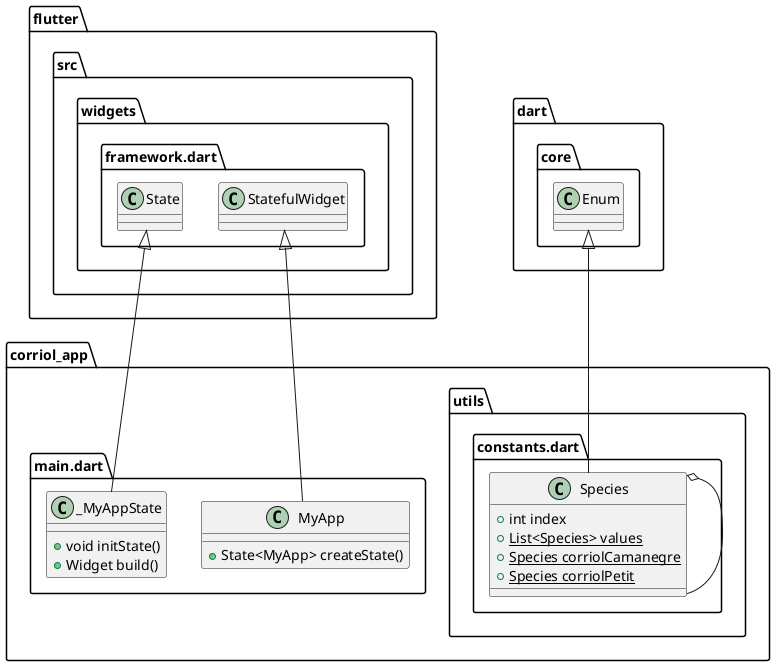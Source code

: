 @startuml
set namespaceSeparator ::

' <main>

class "corriol_app::main.dart::MyApp" {
  +State<MyApp> createState()
}

"flutter::src::widgets::framework.dart::StatefulWidget" <|-- "corriol_app::main.dart::MyApp"

class "corriol_app::main.dart::_MyAppState" {
  +void initState()
  +Widget build()
}

"flutter::src::widgets::framework.dart::State" <|-- "corriol_app::main.dart::_MyAppState"

' <constants>

class "corriol_app::utils::constants.dart::Species" {
  +int index
  {static} +List<Species> values
  {static} +Species corriolCamanegre
  {static} +Species corriolPetit
}

"corriol_app::utils::constants.dart::Species" o-- "corriol_app::utils::constants.dart::Species"
"dart::core::Enum" <|-- "corriol_app::utils::constants.dart::Species"

@enduml